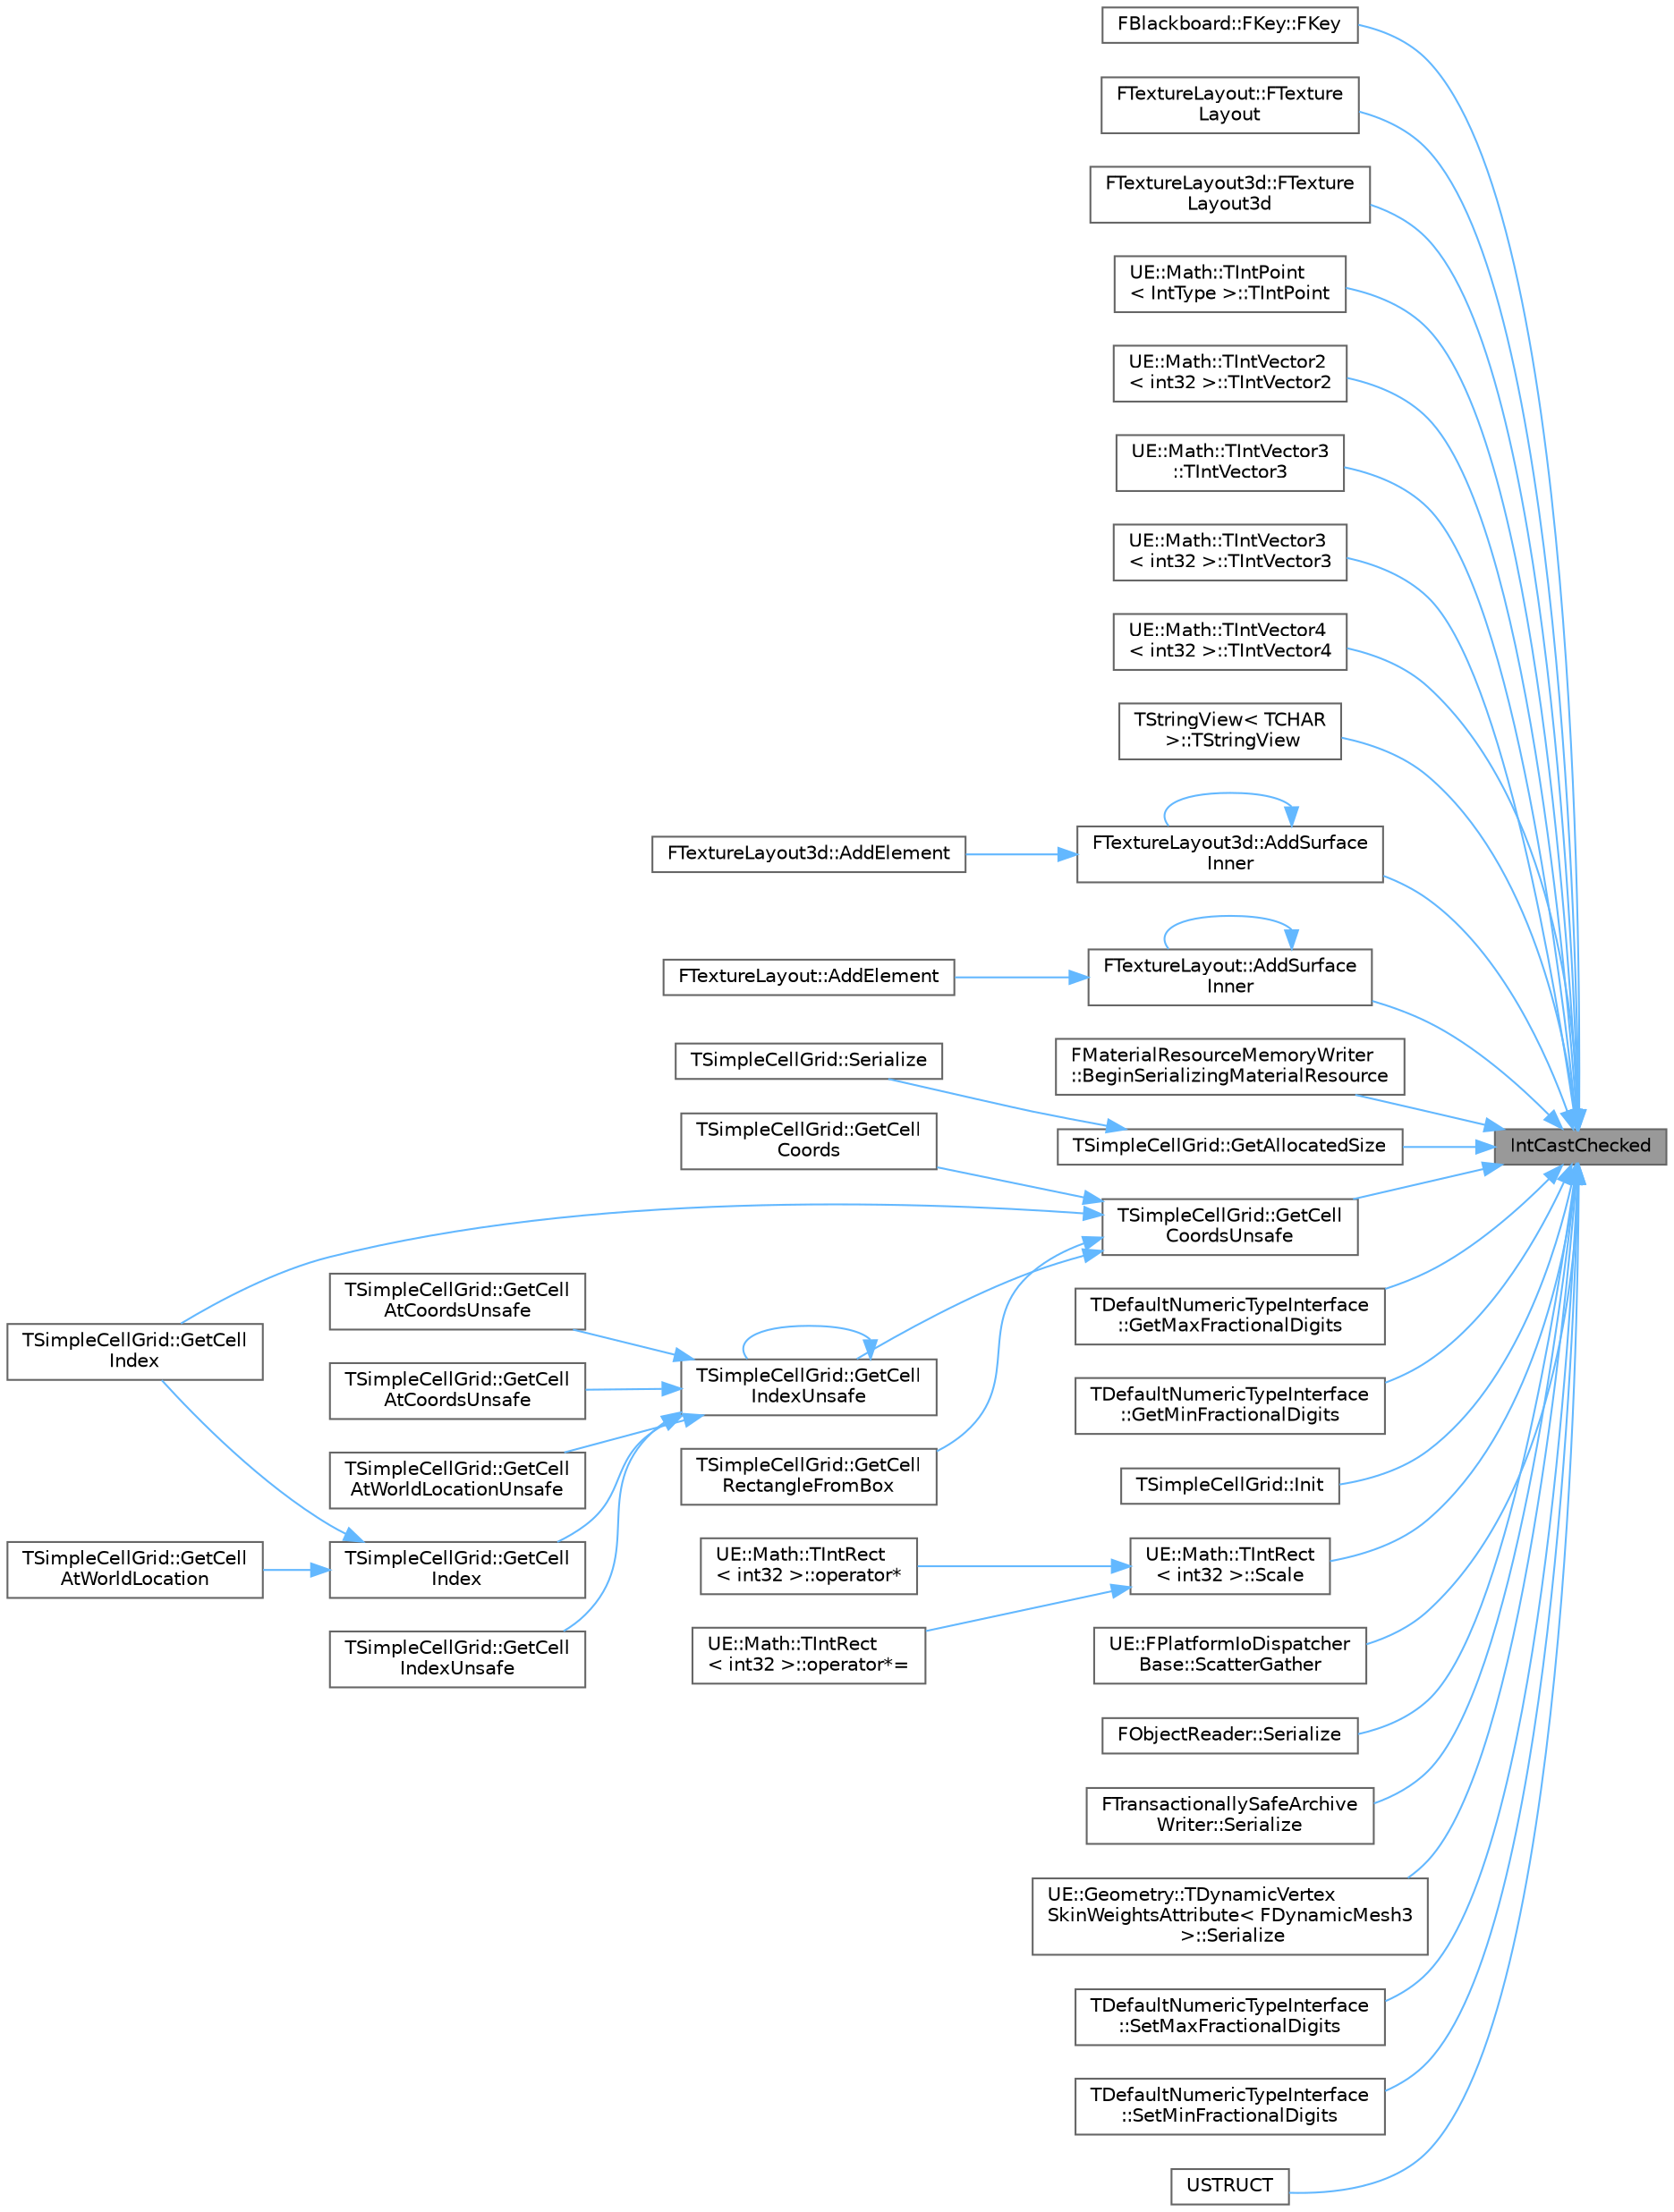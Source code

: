 digraph "IntCastChecked"
{
 // INTERACTIVE_SVG=YES
 // LATEX_PDF_SIZE
  bgcolor="transparent";
  edge [fontname=Helvetica,fontsize=10,labelfontname=Helvetica,labelfontsize=10];
  node [fontname=Helvetica,fontsize=10,shape=box,height=0.2,width=0.4];
  rankdir="RL";
  Node1 [id="Node000001",label="IntCastChecked",height=0.2,width=0.4,color="gray40", fillcolor="grey60", style="filled", fontcolor="black",tooltip="Cast and check that value fits in OutType."];
  Node1 -> Node2 [id="edge1_Node000001_Node000002",dir="back",color="steelblue1",style="solid",tooltip=" "];
  Node2 [id="Node000002",label="FBlackboard::FKey::FKey",height=0.2,width=0.4,color="grey40", fillcolor="white", style="filled",URL="$d6/d5e/structFBlackboard_1_1FKey.html#a68a062cc7b10a3c944619aa0f30a06b4",tooltip=" "];
  Node1 -> Node3 [id="edge2_Node000001_Node000003",dir="back",color="steelblue1",style="solid",tooltip=" "];
  Node3 [id="Node000003",label="FTextureLayout::FTexture\lLayout",height=0.2,width=0.4,color="grey40", fillcolor="white", style="filled",URL="$d4/d51/classFTextureLayout.html#ad2b9cb4b3d2fe0876647f8d14f3da789",tooltip="Minimal initialization constructor."];
  Node1 -> Node4 [id="edge3_Node000001_Node000004",dir="back",color="steelblue1",style="solid",tooltip=" "];
  Node4 [id="Node000004",label="FTextureLayout3d::FTexture\lLayout3d",height=0.2,width=0.4,color="grey40", fillcolor="white", style="filled",URL="$dc/de8/classFTextureLayout3d.html#a09a9e13ca4bc2ab2c388ab5b0182808d",tooltip="Minimal initialization constructor."];
  Node1 -> Node5 [id="edge4_Node000001_Node000005",dir="back",color="steelblue1",style="solid",tooltip=" "];
  Node5 [id="Node000005",label="UE::Math::TIntPoint\l\< IntType \>::TIntPoint",height=0.2,width=0.4,color="grey40", fillcolor="white", style="filled",URL="$dd/d65/structUE_1_1Math_1_1TIntPoint.html#a62ae63bc5716a1ed4639fda223236b80",tooltip=" "];
  Node1 -> Node6 [id="edge5_Node000001_Node000006",dir="back",color="steelblue1",style="solid",tooltip=" "];
  Node6 [id="Node000006",label="UE::Math::TIntVector2\l\< int32 \>::TIntVector2",height=0.2,width=0.4,color="grey40", fillcolor="white", style="filled",URL="$d1/d01/structUE_1_1Math_1_1TIntVector2.html#afae603d121f1652c73eb2969b4d1b418",tooltip=" "];
  Node1 -> Node7 [id="edge6_Node000001_Node000007",dir="back",color="steelblue1",style="solid",tooltip=" "];
  Node7 [id="Node000007",label="UE::Math::TIntVector3\l::TIntVector3",height=0.2,width=0.4,color="grey40", fillcolor="white", style="filled",URL="$d7/de1/structUE_1_1Math_1_1TIntVector3.html#ae7b9624b78e9877e9882ff7745980112",tooltip="Constructor."];
  Node1 -> Node8 [id="edge7_Node000001_Node000008",dir="back",color="steelblue1",style="solid",tooltip=" "];
  Node8 [id="Node000008",label="UE::Math::TIntVector3\l\< int32 \>::TIntVector3",height=0.2,width=0.4,color="grey40", fillcolor="white", style="filled",URL="$d7/de1/structUE_1_1Math_1_1TIntVector3.html#aa82162012908cb8854ce43d4092118a5",tooltip=" "];
  Node1 -> Node9 [id="edge8_Node000001_Node000009",dir="back",color="steelblue1",style="solid",tooltip=" "];
  Node9 [id="Node000009",label="UE::Math::TIntVector4\l\< int32 \>::TIntVector4",height=0.2,width=0.4,color="grey40", fillcolor="white", style="filled",URL="$d1/d51/structUE_1_1Math_1_1TIntVector4.html#ac2fbe7fed6b82867bb916fe585ad41dc",tooltip=" "];
  Node1 -> Node10 [id="edge9_Node000001_Node000010",dir="back",color="steelblue1",style="solid",tooltip=" "];
  Node10 [id="Node000010",label="TStringView\< TCHAR\l \>::TStringView",height=0.2,width=0.4,color="grey40", fillcolor="white", style="filled",URL="$dd/dbe/classTStringView.html#a2017925cae64947b62d8c508e3be3cba",tooltip=" "];
  Node1 -> Node11 [id="edge10_Node000001_Node000011",dir="back",color="steelblue1",style="solid",tooltip=" "];
  Node11 [id="Node000011",label="FTextureLayout3d::AddSurface\lInner",height=0.2,width=0.4,color="grey40", fillcolor="white", style="filled",URL="$dc/de8/classFTextureLayout3d.html#a42d351e3c81839d7b0c2744ac9245abe",tooltip="Recursively traverses the tree depth first and searches for a large enough leaf node to contain the r..."];
  Node11 -> Node12 [id="edge11_Node000011_Node000012",dir="back",color="steelblue1",style="solid",tooltip=" "];
  Node12 [id="Node000012",label="FTextureLayout3d::AddElement",height=0.2,width=0.4,color="grey40", fillcolor="white", style="filled",URL="$dc/de8/classFTextureLayout3d.html#ae2c438c163dd7f07c642a8663fbfb363",tooltip="Finds a free area in the texture large enough to contain a surface with the given size."];
  Node11 -> Node11 [id="edge12_Node000011_Node000011",dir="back",color="steelblue1",style="solid",tooltip=" "];
  Node1 -> Node13 [id="edge13_Node000001_Node000013",dir="back",color="steelblue1",style="solid",tooltip=" "];
  Node13 [id="Node000013",label="FTextureLayout::AddSurface\lInner",height=0.2,width=0.4,color="grey40", fillcolor="white", style="filled",URL="$d4/d51/classFTextureLayout.html#a7a002b1b894ed2f2a78402aa97cc3ebc",tooltip="Recursively traverses the tree depth first and searches for a large enough leaf node to contain the r..."];
  Node13 -> Node14 [id="edge14_Node000013_Node000014",dir="back",color="steelblue1",style="solid",tooltip=" "];
  Node14 [id="Node000014",label="FTextureLayout::AddElement",height=0.2,width=0.4,color="grey40", fillcolor="white", style="filled",URL="$d4/d51/classFTextureLayout.html#a334c3aac9561fb3860888a9ed416745b",tooltip="Finds a free area in the texture large enough to contain a surface with the given size."];
  Node13 -> Node13 [id="edge15_Node000013_Node000013",dir="back",color="steelblue1",style="solid",tooltip=" "];
  Node1 -> Node15 [id="edge16_Node000001_Node000015",dir="back",color="steelblue1",style="solid",tooltip=" "];
  Node15 [id="Node000015",label="FMaterialResourceMemoryWriter\l::BeginSerializingMaterialResource",height=0.2,width=0.4,color="grey40", fillcolor="white", style="filled",URL="$d9/d64/classFMaterialResourceMemoryWriter.html#ae2b5611cc6dc61997736104ab762a003",tooltip=" "];
  Node1 -> Node16 [id="edge17_Node000001_Node000016",dir="back",color="steelblue1",style="solid",tooltip=" "];
  Node16 [id="Node000016",label="TSimpleCellGrid::GetAllocatedSize",height=0.2,width=0.4,color="grey40", fillcolor="white", style="filled",URL="$d2/dcb/structTSimpleCellGrid.html#acfb8ecc2aa531a4275510793e6edfe19",tooltip=" "];
  Node16 -> Node17 [id="edge18_Node000016_Node000017",dir="back",color="steelblue1",style="solid",tooltip=" "];
  Node17 [id="Node000017",label="TSimpleCellGrid::Serialize",height=0.2,width=0.4,color="grey40", fillcolor="white", style="filled",URL="$d2/dcb/structTSimpleCellGrid.html#a40d730b658f3e3a09d852f256d3f54fc",tooltip=" "];
  Node1 -> Node18 [id="edge19_Node000001_Node000018",dir="back",color="steelblue1",style="solid",tooltip=" "];
  Node18 [id="Node000018",label="TSimpleCellGrid::GetCell\lCoordsUnsafe",height=0.2,width=0.4,color="grey40", fillcolor="white", style="filled",URL="$d2/dcb/structTSimpleCellGrid.html#acd1fc04906bda98d6ab3cf9e30d9a0b6",tooltip="Convert world location to (X,Y) coords on grid, result can be outside grid."];
  Node18 -> Node19 [id="edge20_Node000018_Node000019",dir="back",color="steelblue1",style="solid",tooltip=" "];
  Node19 [id="Node000019",label="TSimpleCellGrid::GetCell\lCoords",height=0.2,width=0.4,color="grey40", fillcolor="white", style="filled",URL="$d2/dcb/structTSimpleCellGrid.html#a4ff6d70d023967d10f732ac55957a00e",tooltip="Convert world location to (X,Y) coords on grid, result is clamped to grid."];
  Node18 -> Node20 [id="edge21_Node000018_Node000020",dir="back",color="steelblue1",style="solid",tooltip=" "];
  Node20 [id="Node000020",label="TSimpleCellGrid::GetCell\lIndex",height=0.2,width=0.4,color="grey40", fillcolor="white", style="filled",URL="$d2/dcb/structTSimpleCellGrid.html#a144edcb004e46cb85e3da2e494dc8057",tooltip="Convert world location to cell index, returns -1 for position outside grid."];
  Node18 -> Node21 [id="edge22_Node000018_Node000021",dir="back",color="steelblue1",style="solid",tooltip=" "];
  Node21 [id="Node000021",label="TSimpleCellGrid::GetCell\lIndexUnsafe",height=0.2,width=0.4,color="grey40", fillcolor="white", style="filled",URL="$d2/dcb/structTSimpleCellGrid.html#aa481261fbf8e614f86e0300589a6cd76",tooltip="Convert world location to cell index, result can be invalid."];
  Node21 -> Node22 [id="edge23_Node000021_Node000022",dir="back",color="steelblue1",style="solid",tooltip=" "];
  Node22 [id="Node000022",label="TSimpleCellGrid::GetCell\lAtCoordsUnsafe",height=0.2,width=0.4,color="grey40", fillcolor="white", style="filled",URL="$d2/dcb/structTSimpleCellGrid.html#a5e09f9d60048b5d82e36388a1d45fb08",tooltip=" "];
  Node21 -> Node23 [id="edge24_Node000021_Node000023",dir="back",color="steelblue1",style="solid",tooltip=" "];
  Node23 [id="Node000023",label="TSimpleCellGrid::GetCell\lAtCoordsUnsafe",height=0.2,width=0.4,color="grey40", fillcolor="white", style="filled",URL="$d2/dcb/structTSimpleCellGrid.html#a8906f011199d0e10dbbc20e67408d174",tooltip=" "];
  Node21 -> Node24 [id="edge25_Node000021_Node000024",dir="back",color="steelblue1",style="solid",tooltip=" "];
  Node24 [id="Node000024",label="TSimpleCellGrid::GetCell\lAtWorldLocationUnsafe",height=0.2,width=0.4,color="grey40", fillcolor="white", style="filled",URL="$d2/dcb/structTSimpleCellGrid.html#a62cd7a3805193267cce52c0c3346a125",tooltip=" "];
  Node21 -> Node25 [id="edge26_Node000021_Node000025",dir="back",color="steelblue1",style="solid",tooltip=" "];
  Node25 [id="Node000025",label="TSimpleCellGrid::GetCell\lIndex",height=0.2,width=0.4,color="grey40", fillcolor="white", style="filled",URL="$d2/dcb/structTSimpleCellGrid.html#abc04d8fb66b4bfdba281b787b2c1fade",tooltip="Convert (X,Y) coords on grid to cell index, returns -1 for position outside grid."];
  Node25 -> Node26 [id="edge27_Node000025_Node000026",dir="back",color="steelblue1",style="solid",tooltip=" "];
  Node26 [id="Node000026",label="TSimpleCellGrid::GetCell\lAtWorldLocation",height=0.2,width=0.4,color="grey40", fillcolor="white", style="filled",URL="$d2/dcb/structTSimpleCellGrid.html#ada441783c37e1fdac90a512a1f5b4632",tooltip=" "];
  Node25 -> Node20 [id="edge28_Node000025_Node000020",dir="back",color="steelblue1",style="solid",tooltip=" "];
  Node21 -> Node27 [id="edge29_Node000021_Node000027",dir="back",color="steelblue1",style="solid",tooltip=" "];
  Node27 [id="Node000027",label="TSimpleCellGrid::GetCell\lIndexUnsafe",height=0.2,width=0.4,color="grey40", fillcolor="white", style="filled",URL="$d2/dcb/structTSimpleCellGrid.html#acd895d28c15ef88bbbc4609d5d9b4d5c",tooltip="Convert (X,Y) coords on grid to cell index, result can be invalid."];
  Node21 -> Node21 [id="edge30_Node000021_Node000021",dir="back",color="steelblue1",style="solid",tooltip=" "];
  Node18 -> Node28 [id="edge31_Node000018_Node000028",dir="back",color="steelblue1",style="solid",tooltip=" "];
  Node28 [id="Node000028",label="TSimpleCellGrid::GetCell\lRectangleFromBox",height=0.2,width=0.4,color="grey40", fillcolor="white", style="filled",URL="$d2/dcb/structTSimpleCellGrid.html#a3062195ceff706edf83123860edabd98",tooltip="Compute a rectangle of cells overlapping the given WorldBox."];
  Node1 -> Node29 [id="edge32_Node000001_Node000029",dir="back",color="steelblue1",style="solid",tooltip=" "];
  Node29 [id="Node000029",label="TDefaultNumericTypeInterface\l::GetMaxFractionalDigits",height=0.2,width=0.4,color="grey40", fillcolor="white", style="filled",URL="$d3/df1/structTDefaultNumericTypeInterface.html#a8f3af5d5ed725ec1aa60d21f2fa6809d",tooltip=" "];
  Node1 -> Node30 [id="edge33_Node000001_Node000030",dir="back",color="steelblue1",style="solid",tooltip=" "];
  Node30 [id="Node000030",label="TDefaultNumericTypeInterface\l::GetMinFractionalDigits",height=0.2,width=0.4,color="grey40", fillcolor="white", style="filled",URL="$d3/df1/structTDefaultNumericTypeInterface.html#a7fc3a20b17c7899a93748d47983bc921",tooltip="Gets the minimum and maximum fractional digits."];
  Node1 -> Node31 [id="edge34_Node000001_Node000031",dir="back",color="steelblue1",style="solid",tooltip=" "];
  Node31 [id="Node000031",label="TSimpleCellGrid::Init",height=0.2,width=0.4,color="grey40", fillcolor="white", style="filled",URL="$d2/dcb/structTSimpleCellGrid.html#abe652671c782e592d7ef0fc4ba0df58e",tooltip="Initialize the grid from a bounding box."];
  Node1 -> Node32 [id="edge35_Node000001_Node000032",dir="back",color="steelblue1",style="solid",tooltip=" "];
  Node32 [id="Node000032",label="UE::Math::TIntRect\l\< int32 \>::Scale",height=0.2,width=0.4,color="grey40", fillcolor="white", style="filled",URL="$d5/dbf/structUE_1_1Math_1_1TIntRect.html#ab4e79bbd5ed6257b2774e91c0a2ec421",tooltip=" "];
  Node32 -> Node33 [id="edge36_Node000032_Node000033",dir="back",color="steelblue1",style="solid",tooltip=" "];
  Node33 [id="Node000033",label="UE::Math::TIntRect\l\< int32 \>::operator*",height=0.2,width=0.4,color="grey40", fillcolor="white", style="filled",URL="$d5/dbf/structUE_1_1Math_1_1TIntRect.html#aaf57320cd80f2e1c6d2466d2cbd442c9",tooltip=" "];
  Node32 -> Node34 [id="edge37_Node000032_Node000034",dir="back",color="steelblue1",style="solid",tooltip=" "];
  Node34 [id="Node000034",label="UE::Math::TIntRect\l\< int32 \>::operator*=",height=0.2,width=0.4,color="grey40", fillcolor="white", style="filled",URL="$d5/dbf/structUE_1_1Math_1_1TIntRect.html#a59016f7a48ed67a0729839ba9383a334",tooltip=" "];
  Node1 -> Node35 [id="edge38_Node000001_Node000035",dir="back",color="steelblue1",style="solid",tooltip=" "];
  Node35 [id="Node000035",label="UE::FPlatformIoDispatcher\lBase::ScatterGather",height=0.2,width=0.4,color="grey40", fillcolor="white", style="filled",URL="$df/de7/classUE_1_1FPlatformIoDispatcherBase.html#af6a25dc44b0e785012e30644f3fc4c5c",tooltip="Issue a scatter-gather request."];
  Node1 -> Node36 [id="edge39_Node000001_Node000036",dir="back",color="steelblue1",style="solid",tooltip=" "];
  Node36 [id="Node000036",label="FObjectReader::Serialize",height=0.2,width=0.4,color="grey40", fillcolor="white", style="filled",URL="$df/de4/classFObjectReader.html#ac475a75d1dcb1f6df03e74fcaaffaf95",tooltip=" "];
  Node1 -> Node37 [id="edge40_Node000001_Node000037",dir="back",color="steelblue1",style="solid",tooltip=" "];
  Node37 [id="Node000037",label="FTransactionallySafeArchive\lWriter::Serialize",height=0.2,width=0.4,color="grey40", fillcolor="white", style="filled",URL="$d1/dd1/classFTransactionallySafeArchiveWriter.html#a49525137390bc54f31f6b6d65e45b470",tooltip=" "];
  Node1 -> Node38 [id="edge41_Node000001_Node000038",dir="back",color="steelblue1",style="solid",tooltip=" "];
  Node38 [id="Node000038",label="UE::Geometry::TDynamicVertex\lSkinWeightsAttribute\< FDynamicMesh3\l \>::Serialize",height=0.2,width=0.4,color="grey40", fillcolor="white", style="filled",URL="$d6/d3e/classUE_1_1Geometry_1_1TDynamicVertexSkinWeightsAttribute.html#a192735913fc8e3ff0d7aabdb545f7fd4",tooltip=" "];
  Node1 -> Node39 [id="edge42_Node000001_Node000039",dir="back",color="steelblue1",style="solid",tooltip=" "];
  Node39 [id="Node000039",label="TDefaultNumericTypeInterface\l::SetMaxFractionalDigits",height=0.2,width=0.4,color="grey40", fillcolor="white", style="filled",URL="$d3/df1/structTDefaultNumericTypeInterface.html#a4336e4be51c5e73578485c5229d0b2fc",tooltip=" "];
  Node1 -> Node40 [id="edge43_Node000001_Node000040",dir="back",color="steelblue1",style="solid",tooltip=" "];
  Node40 [id="Node000040",label="TDefaultNumericTypeInterface\l::SetMinFractionalDigits",height=0.2,width=0.4,color="grey40", fillcolor="white", style="filled",URL="$d3/df1/structTDefaultNumericTypeInterface.html#a1656733c818e14bc9ff64c69ffdc5682",tooltip="Sets the minimum and maximum fractional digits - A minimum greater than 0 will always have that many ..."];
  Node1 -> Node41 [id="edge44_Node000001_Node000041",dir="back",color="steelblue1",style="solid",tooltip=" "];
  Node41 [id="Node000041",label="USTRUCT",height=0.2,width=0.4,color="grey40", fillcolor="white", style="filled",URL="$db/d7c/BehaviorTreeTypes_8h.html#a824369abf6fe4bb006defe35bc5515e0",tooltip="helper struct for defining types of allowed blackboard entries (e.g."];
}
